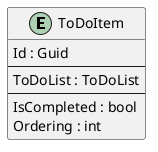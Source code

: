 @startuml

entity ToDoItem {
    Id : Guid
    --
    ToDoList : ToDoList
    ' ToDoItemKeyCodePlaceholder
    --
    IsCompleted : bool
    Ordering : int
    ' ToDoItemPropertyCodePlaceholder
}

' EntityCodePlaceholder

' RelationshipCodePlaceholder

@enduml
